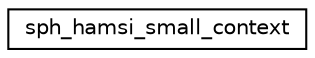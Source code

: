 digraph "Graphical Class Hierarchy"
{
 // LATEX_PDF_SIZE
  edge [fontname="Helvetica",fontsize="10",labelfontname="Helvetica",labelfontsize="10"];
  node [fontname="Helvetica",fontsize="10",shape=record];
  rankdir="LR";
  Node0 [label="sph_hamsi_small_context",height=0.2,width=0.4,color="black", fillcolor="white", style="filled",URL="$structsph__hamsi__small__context.html",tooltip=" "];
}
